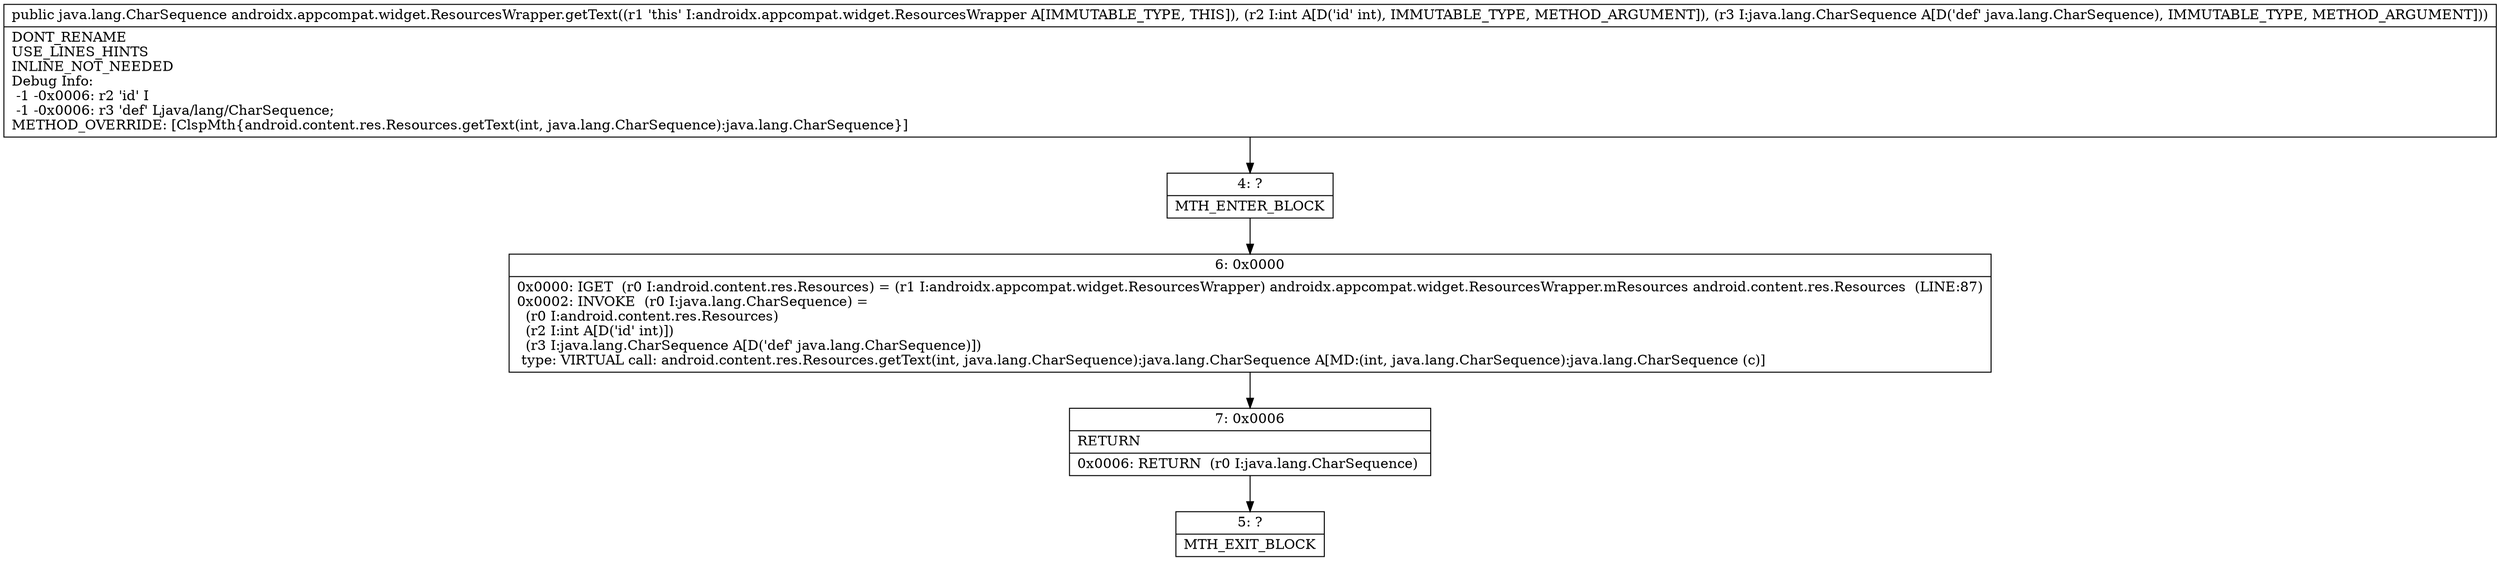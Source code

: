 digraph "CFG forandroidx.appcompat.widget.ResourcesWrapper.getText(ILjava\/lang\/CharSequence;)Ljava\/lang\/CharSequence;" {
Node_4 [shape=record,label="{4\:\ ?|MTH_ENTER_BLOCK\l}"];
Node_6 [shape=record,label="{6\:\ 0x0000|0x0000: IGET  (r0 I:android.content.res.Resources) = (r1 I:androidx.appcompat.widget.ResourcesWrapper) androidx.appcompat.widget.ResourcesWrapper.mResources android.content.res.Resources  (LINE:87)\l0x0002: INVOKE  (r0 I:java.lang.CharSequence) = \l  (r0 I:android.content.res.Resources)\l  (r2 I:int A[D('id' int)])\l  (r3 I:java.lang.CharSequence A[D('def' java.lang.CharSequence)])\l type: VIRTUAL call: android.content.res.Resources.getText(int, java.lang.CharSequence):java.lang.CharSequence A[MD:(int, java.lang.CharSequence):java.lang.CharSequence (c)]\l}"];
Node_7 [shape=record,label="{7\:\ 0x0006|RETURN\l|0x0006: RETURN  (r0 I:java.lang.CharSequence) \l}"];
Node_5 [shape=record,label="{5\:\ ?|MTH_EXIT_BLOCK\l}"];
MethodNode[shape=record,label="{public java.lang.CharSequence androidx.appcompat.widget.ResourcesWrapper.getText((r1 'this' I:androidx.appcompat.widget.ResourcesWrapper A[IMMUTABLE_TYPE, THIS]), (r2 I:int A[D('id' int), IMMUTABLE_TYPE, METHOD_ARGUMENT]), (r3 I:java.lang.CharSequence A[D('def' java.lang.CharSequence), IMMUTABLE_TYPE, METHOD_ARGUMENT]))  | DONT_RENAME\lUSE_LINES_HINTS\lINLINE_NOT_NEEDED\lDebug Info:\l  \-1 \-0x0006: r2 'id' I\l  \-1 \-0x0006: r3 'def' Ljava\/lang\/CharSequence;\lMETHOD_OVERRIDE: [ClspMth\{android.content.res.Resources.getText(int, java.lang.CharSequence):java.lang.CharSequence\}]\l}"];
MethodNode -> Node_4;Node_4 -> Node_6;
Node_6 -> Node_7;
Node_7 -> Node_5;
}

